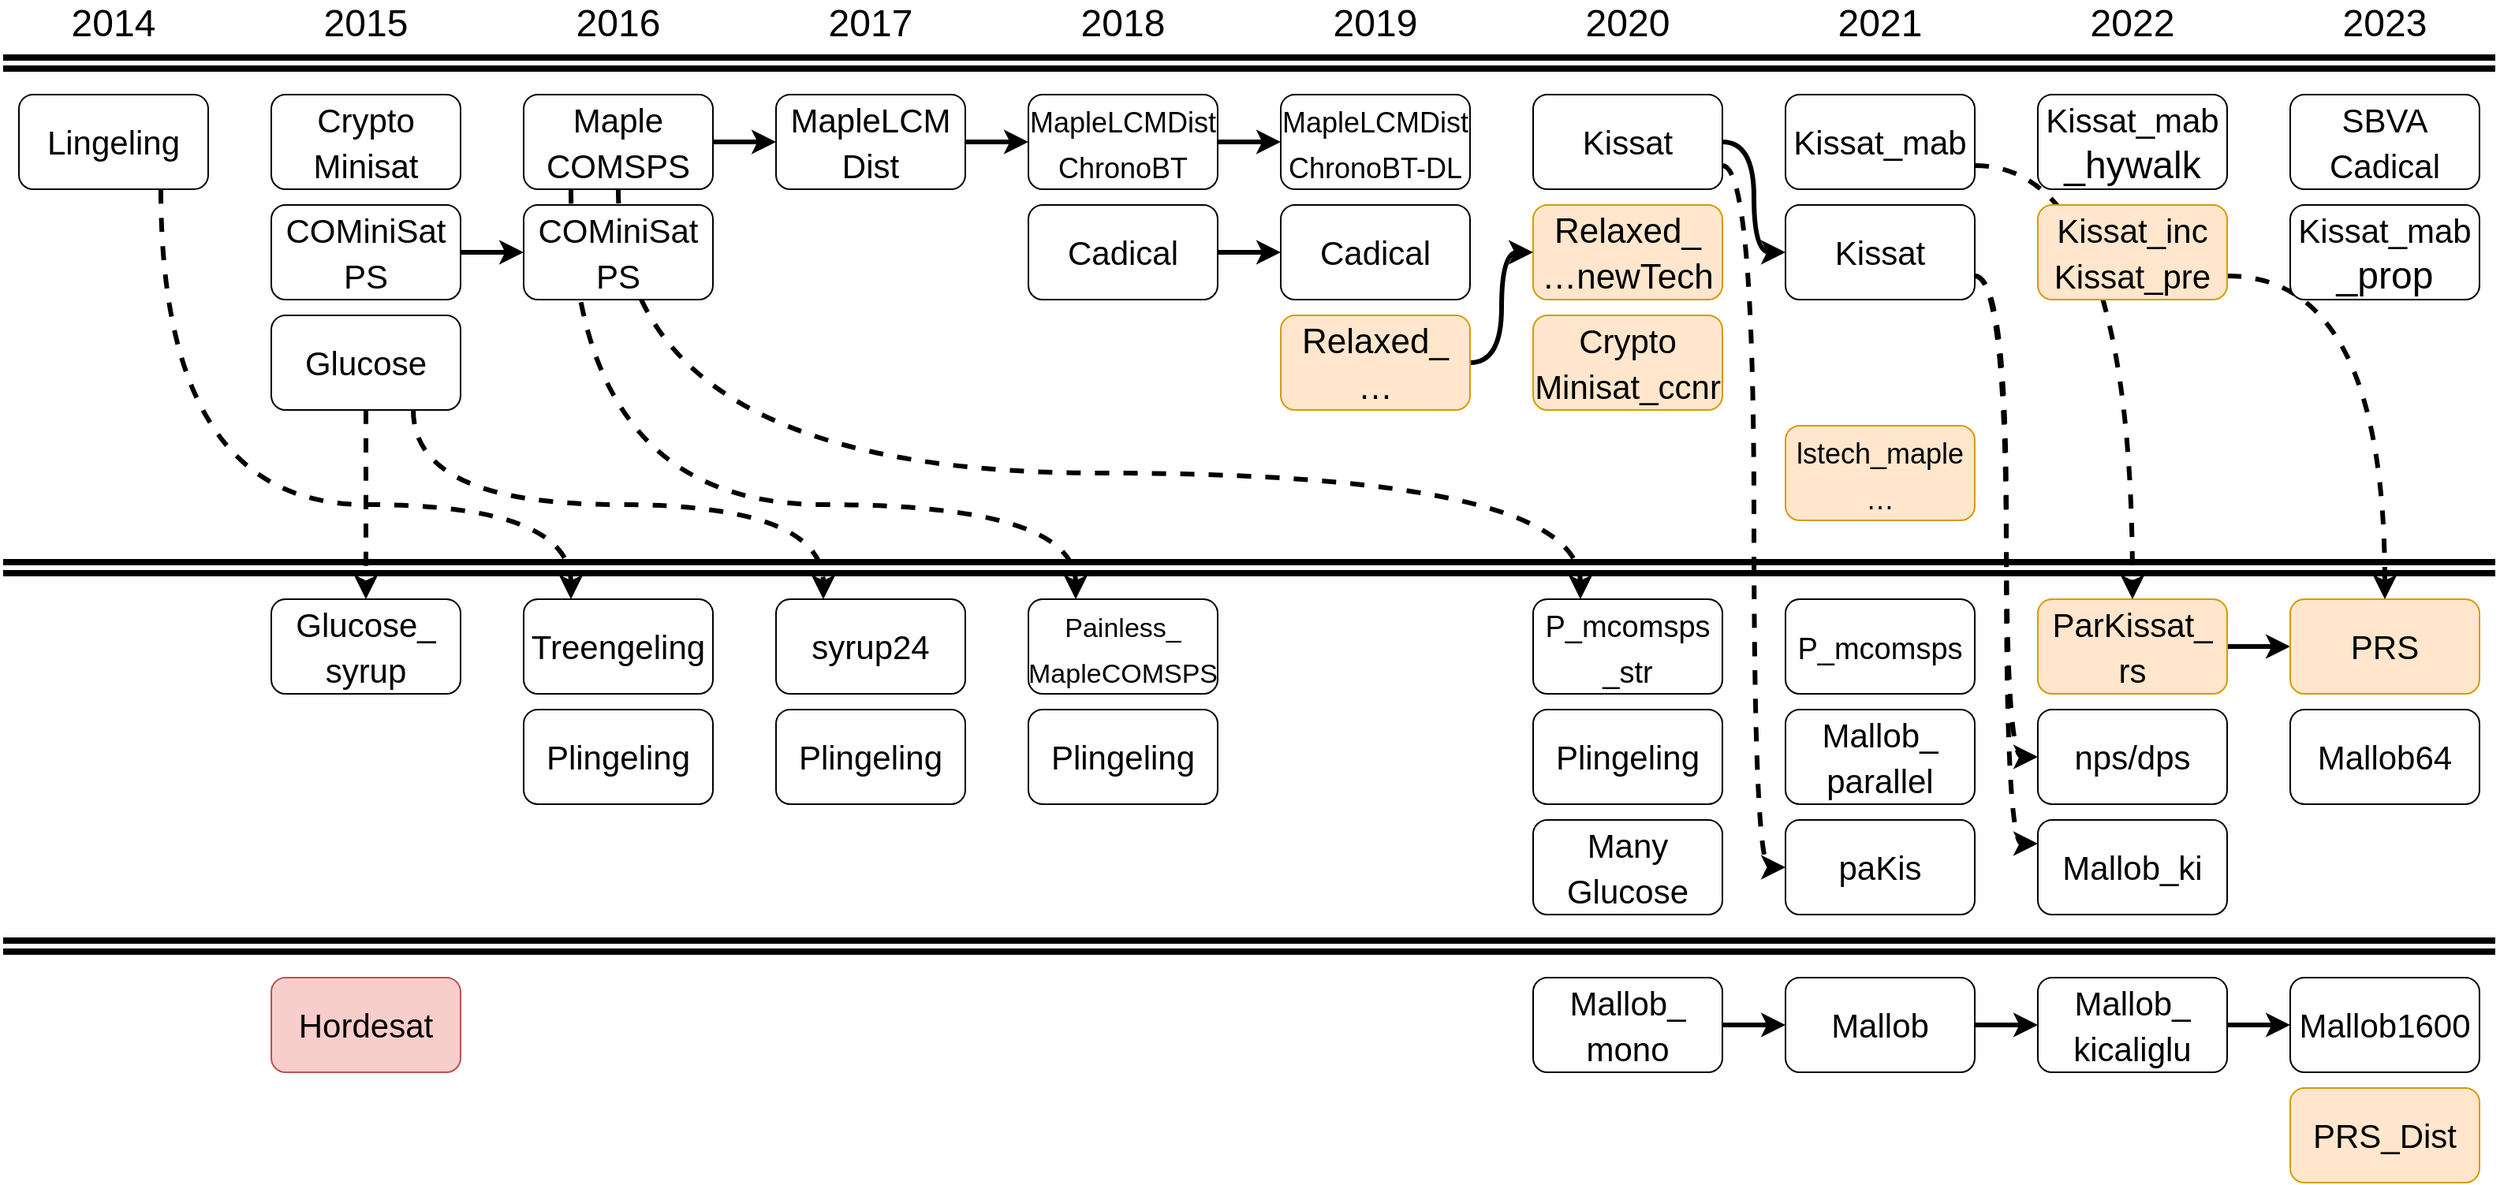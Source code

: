 <mxfile>
    <diagram id="cqxPMsaIrOBEA7aVIsnq" name="第 1 页">
        <mxGraphModel dx="1676" dy="1079" grid="1" gridSize="10" guides="1" tooltips="1" connect="1" arrows="1" fold="1" page="1" pageScale="1" pageWidth="1600" pageHeight="900" math="0" shadow="0">
            <root>
                <mxCell id="0"/>
                <mxCell id="1" parent="0"/>
                <mxCell id="4" value="&lt;font style=&quot;font-size: 24px;&quot;&gt;2023&lt;/font&gt;" style="text;html=1;strokeColor=none;fillColor=none;align=center;verticalAlign=middle;whiteSpace=wrap;rounded=0;" vertex="1" parent="1">
                    <mxGeometry x="1480" y="70" width="80" height="30" as="geometry"/>
                </mxCell>
                <mxCell id="8" value="&lt;font style=&quot;&quot;&gt;&lt;font style=&quot;font-size: 21px;&quot;&gt;Mallob1600&lt;/font&gt;&lt;br&gt;&lt;/font&gt;" style="rounded=1;whiteSpace=wrap;html=1;fontSize=24;" vertex="1" parent="1">
                    <mxGeometry x="1460" y="690" width="120" height="60" as="geometry"/>
                </mxCell>
                <mxCell id="10" value="" style="shape=link;html=1;strokeWidth=4;fontSize=24;fillColor=#000000;" edge="1" parent="1">
                    <mxGeometry width="100" relative="1" as="geometry">
                        <mxPoint x="10" y="110" as="sourcePoint"/>
                        <mxPoint x="1590" y="110" as="targetPoint"/>
                    </mxGeometry>
                </mxCell>
                <mxCell id="11" value="" style="shape=link;html=1;strokeWidth=4;fontSize=24;fillColor=#000000;" edge="1" parent="1">
                    <mxGeometry width="100" relative="1" as="geometry">
                        <mxPoint x="10" y="430" as="sourcePoint"/>
                        <mxPoint x="1590" y="430" as="targetPoint"/>
                    </mxGeometry>
                </mxCell>
                <mxCell id="12" value="" style="shape=link;html=1;strokeWidth=4;fontSize=24;fillColor=#000000;" edge="1" parent="1">
                    <mxGeometry width="100" relative="1" as="geometry">
                        <mxPoint x="10" y="670" as="sourcePoint"/>
                        <mxPoint x="1590" y="670" as="targetPoint"/>
                    </mxGeometry>
                </mxCell>
                <mxCell id="13" value="&lt;font style=&quot;&quot;&gt;&lt;font style=&quot;font-size: 21px;&quot;&gt;PRS_Dist&lt;/font&gt;&lt;br&gt;&lt;/font&gt;" style="rounded=1;whiteSpace=wrap;html=1;fontSize=24;fillColor=#ffe6cc;strokeColor=#d79b00;" vertex="1" parent="1">
                    <mxGeometry x="1460" y="760" width="120" height="60" as="geometry"/>
                </mxCell>
                <mxCell id="22" style="edgeStyle=none;html=1;exitX=1;exitY=0.5;exitDx=0;exitDy=0;entryX=0;entryY=0.5;entryDx=0;entryDy=0;strokeWidth=3;fontSize=21;fillColor=#000000;" edge="1" parent="1" source="14" target="8">
                    <mxGeometry relative="1" as="geometry"/>
                </mxCell>
                <mxCell id="14" value="&lt;font style=&quot;&quot;&gt;&lt;font style=&quot;font-size: 21px;&quot;&gt;Mallob_&lt;br&gt;kicaliglu&lt;/font&gt;&lt;br&gt;&lt;/font&gt;" style="rounded=1;whiteSpace=wrap;html=1;fontSize=24;" vertex="1" parent="1">
                    <mxGeometry x="1300" y="690" width="120" height="60" as="geometry"/>
                </mxCell>
                <mxCell id="21" style="edgeStyle=none;html=1;exitX=1;exitY=0.5;exitDx=0;exitDy=0;entryX=0;entryY=0.5;entryDx=0;entryDy=0;strokeWidth=3;fontSize=21;fillColor=#000000;" edge="1" parent="1" source="15" target="14">
                    <mxGeometry relative="1" as="geometry"/>
                </mxCell>
                <mxCell id="15" value="&lt;font style=&quot;&quot;&gt;&lt;font style=&quot;font-size: 21px;&quot;&gt;Mallob&lt;/font&gt;&lt;br&gt;&lt;/font&gt;" style="rounded=1;whiteSpace=wrap;html=1;fontSize=24;" vertex="1" parent="1">
                    <mxGeometry x="1140" y="690" width="120" height="60" as="geometry"/>
                </mxCell>
                <mxCell id="20" style="edgeStyle=none;html=1;exitX=1;exitY=0.5;exitDx=0;exitDy=0;entryX=0;entryY=0.5;entryDx=0;entryDy=0;strokeWidth=3;fontSize=21;fillColor=#000000;" edge="1" parent="1" source="16" target="15">
                    <mxGeometry relative="1" as="geometry"/>
                </mxCell>
                <mxCell id="16" value="&lt;font style=&quot;&quot;&gt;&lt;font style=&quot;font-size: 21px;&quot;&gt;Mallob_&lt;br&gt;mono&lt;/font&gt;&lt;br&gt;&lt;/font&gt;" style="rounded=1;whiteSpace=wrap;html=1;fontSize=24;" vertex="1" parent="1">
                    <mxGeometry x="980" y="690" width="120" height="60" as="geometry"/>
                </mxCell>
                <mxCell id="17" value="&lt;font style=&quot;font-size: 24px;&quot;&gt;2022&lt;/font&gt;" style="text;html=1;strokeColor=none;fillColor=none;align=center;verticalAlign=middle;whiteSpace=wrap;rounded=0;" vertex="1" parent="1">
                    <mxGeometry x="1320" y="70" width="80" height="30" as="geometry"/>
                </mxCell>
                <mxCell id="18" value="&lt;font style=&quot;font-size: 24px;&quot;&gt;2021&lt;/font&gt;" style="text;html=1;strokeColor=none;fillColor=none;align=center;verticalAlign=middle;whiteSpace=wrap;rounded=0;" vertex="1" parent="1">
                    <mxGeometry x="1160" y="70" width="80" height="30" as="geometry"/>
                </mxCell>
                <mxCell id="19" value="&lt;font style=&quot;font-size: 24px;&quot;&gt;2020&lt;/font&gt;" style="text;html=1;strokeColor=none;fillColor=none;align=center;verticalAlign=middle;whiteSpace=wrap;rounded=0;" vertex="1" parent="1">
                    <mxGeometry x="1000" y="70" width="80" height="30" as="geometry"/>
                </mxCell>
                <mxCell id="26" style="edgeStyle=none;html=1;exitX=1;exitY=0.5;exitDx=0;exitDy=0;entryX=0;entryY=0.5;entryDx=0;entryDy=0;strokeWidth=3;fontSize=21;fillColor=#000000;" edge="1" parent="1" source="23" target="24">
                    <mxGeometry relative="1" as="geometry"/>
                </mxCell>
                <mxCell id="23" value="&lt;font style=&quot;&quot;&gt;&lt;span style=&quot;font-size: 21px;&quot;&gt;ParKissat_&lt;br&gt;rs&lt;/span&gt;&lt;br&gt;&lt;/font&gt;" style="rounded=1;whiteSpace=wrap;html=1;fontSize=24;fillColor=#ffe6cc;strokeColor=#d79b00;" vertex="1" parent="1">
                    <mxGeometry x="1300" y="450" width="120" height="60" as="geometry"/>
                </mxCell>
                <mxCell id="24" value="&lt;font style=&quot;&quot;&gt;&lt;span style=&quot;font-size: 21px;&quot;&gt;PRS&lt;/span&gt;&lt;br&gt;&lt;/font&gt;" style="rounded=1;whiteSpace=wrap;html=1;fontSize=24;fillColor=#ffe6cc;strokeColor=#d79b00;" vertex="1" parent="1">
                    <mxGeometry x="1460" y="450" width="120" height="60" as="geometry"/>
                </mxCell>
                <mxCell id="25" value="&lt;font style=&quot;&quot;&gt;&lt;font style=&quot;font-size: 21px;&quot;&gt;Mallob64&lt;/font&gt;&lt;br&gt;&lt;/font&gt;" style="rounded=1;whiteSpace=wrap;html=1;fontSize=24;" vertex="1" parent="1">
                    <mxGeometry x="1460" y="520" width="120" height="60" as="geometry"/>
                </mxCell>
                <mxCell id="107" style="edgeStyle=orthogonalEdgeStyle;curved=1;html=1;exitX=1;exitY=0.75;exitDx=0;exitDy=0;entryX=0;entryY=0.5;entryDx=0;entryDy=0;dashed=1;strokeWidth=3;fontFamily=Helvetica;fontSize=19;fillColor=#000000;" edge="1" parent="1" source="28" target="106">
                    <mxGeometry relative="1" as="geometry"/>
                </mxCell>
                <mxCell id="113" style="edgeStyle=orthogonalEdgeStyle;curved=1;html=1;exitX=1;exitY=0.5;exitDx=0;exitDy=0;entryX=0;entryY=0.5;entryDx=0;entryDy=0;strokeWidth=3;fontFamily=Helvetica;fontSize=21;fillColor=#000000;" edge="1" parent="1" source="28" target="97">
                    <mxGeometry relative="1" as="geometry"/>
                </mxCell>
                <mxCell id="28" value="&lt;font style=&quot;&quot;&gt;&lt;span style=&quot;font-size: 21px;&quot;&gt;Kissat&lt;/span&gt;&lt;br&gt;&lt;/font&gt;" style="rounded=1;whiteSpace=wrap;html=1;fontSize=24;" vertex="1" parent="1">
                    <mxGeometry x="980" y="130" width="120" height="60" as="geometry"/>
                </mxCell>
                <mxCell id="105" style="edgeStyle=orthogonalEdgeStyle;curved=1;html=1;exitX=1;exitY=0.75;exitDx=0;exitDy=0;entryX=0.5;entryY=0;entryDx=0;entryDy=0;dashed=1;strokeWidth=3;fontFamily=Helvetica;fontSize=19;fillColor=#000000;" edge="1" parent="1" source="29" target="23">
                    <mxGeometry relative="1" as="geometry"/>
                </mxCell>
                <mxCell id="29" value="&lt;font style=&quot;&quot;&gt;&lt;span style=&quot;font-size: 21px;&quot;&gt;Kissat_mab&lt;/span&gt;&lt;br&gt;&lt;/font&gt;" style="rounded=1;whiteSpace=wrap;html=1;fontSize=24;" vertex="1" parent="1">
                    <mxGeometry x="1140" y="130" width="120" height="60" as="geometry"/>
                </mxCell>
                <mxCell id="96" style="edgeStyle=orthogonalEdgeStyle;curved=1;html=1;exitX=1;exitY=0.75;exitDx=0;exitDy=0;entryX=0.5;entryY=0;entryDx=0;entryDy=0;dashed=1;strokeWidth=3;fontFamily=Helvetica;fontSize=17;fillColor=#000000;" edge="1" parent="1" source="30" target="24">
                    <mxGeometry relative="1" as="geometry"/>
                </mxCell>
                <mxCell id="30" value="&lt;font style=&quot;font-size: 21px;&quot;&gt;&lt;span style=&quot;&quot;&gt;Kissat_inc&lt;br&gt;&lt;/span&gt;Kissat_pre&lt;br&gt;&lt;/font&gt;" style="rounded=1;whiteSpace=wrap;html=1;fontSize=24;fillColor=#ffe6cc;strokeColor=#d79b00;" vertex="1" parent="1">
                    <mxGeometry x="1300" y="200" width="120" height="60" as="geometry"/>
                </mxCell>
                <mxCell id="32" value="&lt;font style=&quot;&quot;&gt;&lt;font style=&quot;font-size: 22px;&quot;&gt;Relaxed_&lt;br&gt;…newTech&lt;/font&gt;&lt;br&gt;&lt;/font&gt;" style="rounded=1;whiteSpace=wrap;html=1;fontSize=24;fontFamily=Helvetica;fillColor=#ffe6cc;strokeColor=#d79b00;" vertex="1" parent="1">
                    <mxGeometry x="980" y="200" width="120" height="60" as="geometry"/>
                </mxCell>
                <mxCell id="37" value="&lt;font style=&quot;font-size: 18px;&quot;&gt;MapleLCMDist&lt;br&gt;ChronoBT-DL&lt;br&gt;&lt;/font&gt;" style="rounded=1;whiteSpace=wrap;html=1;fontSize=24;" vertex="1" parent="1">
                    <mxGeometry x="820" y="130" width="120" height="60" as="geometry"/>
                </mxCell>
                <mxCell id="80" style="edgeStyle=orthogonalEdgeStyle;curved=1;html=1;exitX=1;exitY=0.5;exitDx=0;exitDy=0;entryX=0;entryY=0.5;entryDx=0;entryDy=0;strokeWidth=3;fontFamily=Helvetica;fontSize=18;fillColor=#000000;" edge="1" parent="1" source="38" target="37">
                    <mxGeometry relative="1" as="geometry"/>
                </mxCell>
                <mxCell id="38" value="&lt;font style=&quot;font-size: 18px;&quot;&gt;MapleLCMDist&lt;br style=&quot;border-color: var(--border-color);&quot;&gt;ChronoBT&lt;br&gt;&lt;/font&gt;" style="rounded=1;whiteSpace=wrap;html=1;fontSize=24;" vertex="1" parent="1">
                    <mxGeometry x="660" y="130" width="120" height="60" as="geometry"/>
                </mxCell>
                <mxCell id="39" value="&lt;font style=&quot;font-size: 24px;&quot;&gt;2019&lt;/font&gt;" style="text;html=1;strokeColor=none;fillColor=none;align=center;verticalAlign=middle;whiteSpace=wrap;rounded=0;" vertex="1" parent="1">
                    <mxGeometry x="840" y="70" width="80" height="30" as="geometry"/>
                </mxCell>
                <mxCell id="40" value="&lt;font style=&quot;font-size: 24px;&quot;&gt;2018&lt;/font&gt;" style="text;html=1;strokeColor=none;fillColor=none;align=center;verticalAlign=middle;whiteSpace=wrap;rounded=0;" vertex="1" parent="1">
                    <mxGeometry x="680" y="70" width="80" height="30" as="geometry"/>
                </mxCell>
                <mxCell id="41" value="&lt;font style=&quot;font-size: 24px;&quot;&gt;2017&lt;/font&gt;" style="text;html=1;strokeColor=none;fillColor=none;align=center;verticalAlign=middle;whiteSpace=wrap;rounded=0;" vertex="1" parent="1">
                    <mxGeometry x="520" y="70" width="80" height="30" as="geometry"/>
                </mxCell>
                <mxCell id="79" style="edgeStyle=orthogonalEdgeStyle;curved=1;html=1;exitX=1;exitY=0.5;exitDx=0;exitDy=0;entryX=0;entryY=0.5;entryDx=0;entryDy=0;strokeWidth=3;fontFamily=Helvetica;fontSize=18;fillColor=#000000;" edge="1" parent="1" source="42" target="38">
                    <mxGeometry relative="1" as="geometry"/>
                </mxCell>
                <mxCell id="42" value="&lt;font style=&quot;font-size: 21px;&quot;&gt;MapleLCM&lt;br&gt;Dist&lt;br&gt;&lt;/font&gt;" style="rounded=1;whiteSpace=wrap;html=1;fontSize=24;" vertex="1" parent="1">
                    <mxGeometry x="500" y="130" width="120" height="60" as="geometry"/>
                </mxCell>
                <mxCell id="43" value="&lt;font style=&quot;font-size: 24px;&quot;&gt;2016&lt;/font&gt;" style="text;html=1;strokeColor=none;fillColor=none;align=center;verticalAlign=middle;whiteSpace=wrap;rounded=0;" vertex="1" parent="1">
                    <mxGeometry x="360" y="70" width="80" height="30" as="geometry"/>
                </mxCell>
                <mxCell id="78" style="edgeStyle=orthogonalEdgeStyle;curved=1;html=1;exitX=1;exitY=0.5;exitDx=0;exitDy=0;entryX=0;entryY=0.5;entryDx=0;entryDy=0;strokeWidth=3;fontFamily=Helvetica;fontSize=18;fillColor=#000000;" edge="1" parent="1" source="44" target="42">
                    <mxGeometry relative="1" as="geometry"/>
                </mxCell>
                <mxCell id="92" style="edgeStyle=orthogonalEdgeStyle;curved=1;html=1;exitX=0.25;exitY=1;exitDx=0;exitDy=0;entryX=0.25;entryY=0;entryDx=0;entryDy=0;dashed=1;strokeWidth=3;fontFamily=Helvetica;fontSize=17;fillColor=#000000;" edge="1" parent="1" source="44" target="59">
                    <mxGeometry relative="1" as="geometry">
                        <Array as="points">
                            <mxPoint x="370" y="390"/>
                            <mxPoint x="690" y="390"/>
                        </Array>
                    </mxGeometry>
                </mxCell>
                <mxCell id="94" style="edgeStyle=orthogonalEdgeStyle;curved=1;html=1;exitX=0.5;exitY=1;exitDx=0;exitDy=0;entryX=0.25;entryY=0;entryDx=0;entryDy=0;dashed=1;strokeWidth=3;fontFamily=Helvetica;fontSize=17;fillColor=#000000;" edge="1" parent="1" source="44" target="70">
                    <mxGeometry relative="1" as="geometry">
                        <Array as="points">
                            <mxPoint x="400" y="370"/>
                            <mxPoint x="1010" y="370"/>
                        </Array>
                    </mxGeometry>
                </mxCell>
                <mxCell id="44" value="&lt;font style=&quot;font-size: 21px;&quot;&gt;Maple&lt;br&gt;COMSPS&lt;br&gt;&lt;/font&gt;" style="rounded=1;whiteSpace=wrap;html=1;fontSize=24;" vertex="1" parent="1">
                    <mxGeometry x="340" y="130" width="120" height="60" as="geometry"/>
                </mxCell>
                <mxCell id="45" value="&lt;font style=&quot;font-size: 24px;&quot;&gt;2015&lt;/font&gt;" style="text;html=1;strokeColor=none;fillColor=none;align=center;verticalAlign=middle;whiteSpace=wrap;rounded=0;" vertex="1" parent="1">
                    <mxGeometry x="200" y="70" width="80" height="30" as="geometry"/>
                </mxCell>
                <mxCell id="46" value="&lt;font style=&quot;font-size: 21px;&quot;&gt;Crypto&lt;br&gt;Minisat&lt;br&gt;&lt;/font&gt;" style="rounded=1;whiteSpace=wrap;html=1;fontSize=24;" vertex="1" parent="1">
                    <mxGeometry x="180" y="130" width="120" height="60" as="geometry"/>
                </mxCell>
                <mxCell id="83" style="edgeStyle=orthogonalEdgeStyle;curved=1;html=1;exitX=1;exitY=0.5;exitDx=0;exitDy=0;entryX=0;entryY=0.5;entryDx=0;entryDy=0;strokeWidth=3;fontFamily=Helvetica;fontSize=18;fillColor=#000000;" edge="1" parent="1" source="47" target="64">
                    <mxGeometry relative="1" as="geometry"/>
                </mxCell>
                <mxCell id="47" value="&lt;font style=&quot;font-size: 21px;&quot;&gt;COMiniSat&lt;br&gt;PS&lt;br&gt;&lt;/font&gt;" style="rounded=1;whiteSpace=wrap;html=1;fontSize=24;" vertex="1" parent="1">
                    <mxGeometry x="180" y="200" width="120" height="60" as="geometry"/>
                </mxCell>
                <mxCell id="84" style="edgeStyle=orthogonalEdgeStyle;curved=1;html=1;exitX=0.75;exitY=1;exitDx=0;exitDy=0;entryX=0.25;entryY=0;entryDx=0;entryDy=0;strokeWidth=3;fontFamily=Helvetica;fontSize=18;fillColor=#000000;dashed=1;" edge="1" parent="1" source="48" target="65">
                    <mxGeometry relative="1" as="geometry"/>
                </mxCell>
                <mxCell id="88" style="edgeStyle=orthogonalEdgeStyle;curved=1;html=1;exitX=0.5;exitY=1;exitDx=0;exitDy=0;entryX=0.5;entryY=0;entryDx=0;entryDy=0;dashed=1;strokeWidth=3;fontFamily=Helvetica;fontSize=17;fillColor=#000000;" edge="1" parent="1" source="48" target="49">
                    <mxGeometry relative="1" as="geometry"/>
                </mxCell>
                <mxCell id="48" value="&lt;font style=&quot;font-size: 21px;&quot;&gt;Glucose&lt;br&gt;&lt;/font&gt;" style="rounded=1;whiteSpace=wrap;html=1;fontSize=24;" vertex="1" parent="1">
                    <mxGeometry x="180" y="270" width="120" height="60" as="geometry"/>
                </mxCell>
                <mxCell id="49" value="&lt;font style=&quot;font-size: 21px;&quot;&gt;Glucose_&lt;br&gt;syrup&lt;br&gt;&lt;/font&gt;" style="rounded=1;whiteSpace=wrap;html=1;fontSize=24;" vertex="1" parent="1">
                    <mxGeometry x="180" y="450" width="120" height="60" as="geometry"/>
                </mxCell>
                <mxCell id="50" value="&lt;font style=&quot;font-size: 21px;&quot;&gt;Treengeling&lt;br&gt;&lt;/font&gt;" style="rounded=1;whiteSpace=wrap;html=1;fontSize=24;" vertex="1" parent="1">
                    <mxGeometry x="340" y="450" width="120" height="60" as="geometry"/>
                </mxCell>
                <mxCell id="51" value="&lt;font style=&quot;font-size: 21px;&quot;&gt;Hordesat&lt;br&gt;&lt;/font&gt;" style="rounded=1;whiteSpace=wrap;html=1;fontSize=24;fillColor=#f8cecc;strokeColor=#b85450;" vertex="1" parent="1">
                    <mxGeometry x="180" y="690" width="120" height="60" as="geometry"/>
                </mxCell>
                <mxCell id="52" value="&lt;font style=&quot;font-size: 24px;&quot;&gt;2014&lt;/font&gt;" style="text;html=1;strokeColor=none;fillColor=none;align=center;verticalAlign=middle;whiteSpace=wrap;rounded=0;" vertex="1" parent="1">
                    <mxGeometry x="40" y="70" width="80" height="30" as="geometry"/>
                </mxCell>
                <mxCell id="85" style="edgeStyle=orthogonalEdgeStyle;curved=1;html=1;exitX=0.75;exitY=1;exitDx=0;exitDy=0;entryX=0.25;entryY=0;entryDx=0;entryDy=0;strokeWidth=3;fontFamily=Helvetica;fontSize=18;fillColor=#000000;dashed=1;" edge="1" parent="1" source="53" target="50">
                    <mxGeometry relative="1" as="geometry">
                        <Array as="points">
                            <mxPoint x="110" y="390"/>
                            <mxPoint x="370" y="390"/>
                        </Array>
                    </mxGeometry>
                </mxCell>
                <mxCell id="53" value="&lt;font style=&quot;font-size: 21px;&quot;&gt;Lingeling&lt;br&gt;&lt;/font&gt;" style="rounded=1;whiteSpace=wrap;html=1;fontSize=24;" vertex="1" parent="1">
                    <mxGeometry x="20" y="130" width="120" height="60" as="geometry"/>
                </mxCell>
                <mxCell id="59" value="&lt;font style=&quot;font-size: 17px;&quot;&gt;Painless_&lt;br&gt;MapleCOMSPS&lt;br&gt;&lt;/font&gt;" style="rounded=1;whiteSpace=wrap;html=1;fontSize=24;" vertex="1" parent="1">
                    <mxGeometry x="660" y="450" width="120" height="60" as="geometry"/>
                </mxCell>
                <mxCell id="76" style="edgeStyle=orthogonalEdgeStyle;curved=1;html=1;exitX=1;exitY=0.5;exitDx=0;exitDy=0;entryX=0;entryY=0.5;entryDx=0;entryDy=0;strokeWidth=3;fontFamily=Helvetica;fontSize=18;fillColor=#000000;" edge="1" parent="1" source="60" target="66">
                    <mxGeometry relative="1" as="geometry"/>
                </mxCell>
                <mxCell id="60" value="&lt;font style=&quot;font-size: 21px;&quot;&gt;Cadical&lt;br&gt;&lt;/font&gt;" style="rounded=1;whiteSpace=wrap;html=1;fontSize=24;" vertex="1" parent="1">
                    <mxGeometry x="660" y="200" width="120" height="60" as="geometry"/>
                </mxCell>
                <mxCell id="61" value="&lt;font style=&quot;font-size: 21px;&quot;&gt;Plingeling&lt;br&gt;&lt;/font&gt;" style="rounded=1;whiteSpace=wrap;html=1;fontSize=24;" vertex="1" parent="1">
                    <mxGeometry x="660" y="520" width="120" height="60" as="geometry"/>
                </mxCell>
                <mxCell id="62" value="&lt;font style=&quot;font-size: 21px;&quot;&gt;Plingeling&lt;br&gt;&lt;/font&gt;" style="rounded=1;whiteSpace=wrap;html=1;fontSize=24;" vertex="1" parent="1">
                    <mxGeometry x="500" y="520" width="120" height="60" as="geometry"/>
                </mxCell>
                <mxCell id="63" value="&lt;font style=&quot;font-size: 21px;&quot;&gt;Plingeling&lt;br&gt;&lt;/font&gt;" style="rounded=1;whiteSpace=wrap;html=1;fontSize=24;" vertex="1" parent="1">
                    <mxGeometry x="340" y="520" width="120" height="60" as="geometry"/>
                </mxCell>
                <mxCell id="64" value="&lt;font style=&quot;font-size: 21px;&quot;&gt;COMiniSat&lt;br&gt;PS&lt;br&gt;&lt;/font&gt;" style="rounded=1;whiteSpace=wrap;html=1;fontSize=24;" vertex="1" parent="1">
                    <mxGeometry x="340" y="200" width="120" height="60" as="geometry"/>
                </mxCell>
                <mxCell id="65" value="&lt;font style=&quot;font-size: 21px;&quot;&gt;syrup24&lt;br&gt;&lt;/font&gt;" style="rounded=1;whiteSpace=wrap;html=1;fontSize=24;" vertex="1" parent="1">
                    <mxGeometry x="500" y="450" width="120" height="60" as="geometry"/>
                </mxCell>
                <mxCell id="66" value="&lt;font style=&quot;font-size: 21px;&quot;&gt;Cadical&lt;br&gt;&lt;/font&gt;" style="rounded=1;whiteSpace=wrap;html=1;fontSize=24;" vertex="1" parent="1">
                    <mxGeometry x="820" y="200" width="120" height="60" as="geometry"/>
                </mxCell>
                <mxCell id="82" style="edgeStyle=orthogonalEdgeStyle;curved=1;html=1;exitX=1;exitY=0.5;exitDx=0;exitDy=0;entryX=0;entryY=0.5;entryDx=0;entryDy=0;strokeWidth=3;fontFamily=Helvetica;fontSize=18;fillColor=#000000;" edge="1" parent="1" source="67" target="32">
                    <mxGeometry relative="1" as="geometry"/>
                </mxCell>
                <mxCell id="67" value="&lt;font style=&quot;&quot;&gt;&lt;font style=&quot;font-size: 22px;&quot;&gt;Relaxed_&lt;br&gt;…&lt;/font&gt;&lt;br&gt;&lt;/font&gt;" style="rounded=1;whiteSpace=wrap;html=1;fontSize=24;fontFamily=Helvetica;fillColor=#ffe6cc;strokeColor=#d79b00;" vertex="1" parent="1">
                    <mxGeometry x="820" y="270" width="120" height="60" as="geometry"/>
                </mxCell>
                <mxCell id="68" value="&lt;font style=&quot;&quot;&gt;&lt;span style=&quot;font-size: 21px;&quot;&gt;Crypto&lt;br&gt;&lt;/span&gt;&lt;span style=&quot;font-size: 21px;&quot;&gt;Minisat_ccnr&lt;/span&gt;&lt;br&gt;&lt;/font&gt;" style="rounded=1;whiteSpace=wrap;html=1;fontSize=24;fontFamily=Helvetica;fillColor=#ffe6cc;strokeColor=#d79b00;" vertex="1" parent="1">
                    <mxGeometry x="980" y="270" width="120" height="60" as="geometry"/>
                </mxCell>
                <mxCell id="69" value="&lt;font style=&quot;font-size: 21px;&quot;&gt;Plingeling&lt;br&gt;&lt;/font&gt;" style="rounded=1;whiteSpace=wrap;html=1;fontSize=24;" vertex="1" parent="1">
                    <mxGeometry x="980" y="520" width="120" height="60" as="geometry"/>
                </mxCell>
                <mxCell id="70" value="&lt;font style=&quot;font-size: 19px;&quot;&gt;P_mcomsps&lt;br&gt;_str&lt;br&gt;&lt;/font&gt;" style="rounded=1;whiteSpace=wrap;html=1;fontSize=24;" vertex="1" parent="1">
                    <mxGeometry x="980" y="450" width="120" height="60" as="geometry"/>
                </mxCell>
                <mxCell id="103" style="edgeStyle=orthogonalEdgeStyle;curved=1;html=1;exitX=1;exitY=0.75;exitDx=0;exitDy=0;entryX=0;entryY=0.25;entryDx=0;entryDy=0;dashed=1;strokeWidth=3;fontFamily=Helvetica;fontSize=19;fillColor=#000000;" edge="1" parent="1" source="97" target="102">
                    <mxGeometry relative="1" as="geometry"/>
                </mxCell>
                <mxCell id="104" style="edgeStyle=orthogonalEdgeStyle;curved=1;html=1;exitX=1;exitY=0.75;exitDx=0;exitDy=0;entryX=0;entryY=0.5;entryDx=0;entryDy=0;dashed=1;strokeWidth=3;fontFamily=Helvetica;fontSize=19;fillColor=#000000;" edge="1" parent="1" source="97" target="101">
                    <mxGeometry relative="1" as="geometry"/>
                </mxCell>
                <mxCell id="97" value="&lt;font style=&quot;&quot;&gt;&lt;span style=&quot;font-size: 21px;&quot;&gt;Kissat&lt;/span&gt;&lt;br&gt;&lt;/font&gt;" style="rounded=1;whiteSpace=wrap;html=1;fontSize=24;" vertex="1" parent="1">
                    <mxGeometry x="1140" y="200" width="120" height="60" as="geometry"/>
                </mxCell>
                <mxCell id="99" value="&lt;font style=&quot;font-size: 19px;&quot;&gt;P_mcomsps&lt;br&gt;&lt;/font&gt;" style="rounded=1;whiteSpace=wrap;html=1;fontSize=24;" vertex="1" parent="1">
                    <mxGeometry x="1140" y="450" width="120" height="60" as="geometry"/>
                </mxCell>
                <mxCell id="100" value="&lt;font style=&quot;&quot;&gt;&lt;font style=&quot;font-size: 21px;&quot;&gt;Mallob_&lt;br&gt;parallel&lt;/font&gt;&lt;br&gt;&lt;/font&gt;" style="rounded=1;whiteSpace=wrap;html=1;fontSize=24;" vertex="1" parent="1">
                    <mxGeometry x="1140" y="520" width="120" height="60" as="geometry"/>
                </mxCell>
                <mxCell id="101" value="&lt;font style=&quot;&quot;&gt;&lt;span style=&quot;font-size: 21px;&quot;&gt;nps/dps&lt;/span&gt;&lt;br&gt;&lt;/font&gt;" style="rounded=1;whiteSpace=wrap;html=1;fontSize=24;" vertex="1" parent="1">
                    <mxGeometry x="1300" y="520" width="120" height="60" as="geometry"/>
                </mxCell>
                <mxCell id="102" value="&lt;font style=&quot;&quot;&gt;&lt;font style=&quot;font-size: 21px;&quot;&gt;Mallob_ki&lt;/font&gt;&lt;br&gt;&lt;/font&gt;" style="rounded=1;whiteSpace=wrap;html=1;fontSize=24;" vertex="1" parent="1">
                    <mxGeometry x="1300" y="590" width="120" height="60" as="geometry"/>
                </mxCell>
                <mxCell id="106" value="&lt;font style=&quot;&quot;&gt;&lt;span style=&quot;font-size: 21px;&quot;&gt;paKis&lt;/span&gt;&lt;br&gt;&lt;/font&gt;" style="rounded=1;whiteSpace=wrap;html=1;fontSize=24;" vertex="1" parent="1">
                    <mxGeometry x="1140" y="590" width="120" height="60" as="geometry"/>
                </mxCell>
                <mxCell id="108" value="&lt;font style=&quot;font-size: 21px;&quot;&gt;Many&lt;br&gt;Glucose&lt;br&gt;&lt;/font&gt;" style="rounded=1;whiteSpace=wrap;html=1;fontSize=24;" vertex="1" parent="1">
                    <mxGeometry x="980" y="590" width="120" height="60" as="geometry"/>
                </mxCell>
                <mxCell id="109" value="&lt;font style=&quot;font-size: 18px;&quot;&gt;&lt;span style=&quot;&quot;&gt;lstech_maple&lt;br&gt;…&lt;br&gt;&lt;/span&gt;&lt;/font&gt;" style="rounded=1;whiteSpace=wrap;html=1;fontSize=24;fillColor=#ffe6cc;strokeColor=#d79b00;" vertex="1" parent="1">
                    <mxGeometry x="1140" y="340" width="120" height="60" as="geometry"/>
                </mxCell>
                <mxCell id="110" value="&lt;font style=&quot;&quot;&gt;&lt;span style=&quot;font-size: 21px;&quot;&gt;Kissat_mab&lt;br&gt;&lt;/span&gt;_hywalk&lt;br&gt;&lt;/font&gt;" style="rounded=1;whiteSpace=wrap;html=1;fontSize=24;" vertex="1" parent="1">
                    <mxGeometry x="1300" y="130" width="120" height="60" as="geometry"/>
                </mxCell>
                <mxCell id="111" value="&lt;font style=&quot;font-size: 21px;&quot;&gt;&lt;span style=&quot;&quot;&gt;SBVA&lt;br&gt;&lt;/span&gt;Cadical&lt;br&gt;&lt;/font&gt;" style="rounded=1;whiteSpace=wrap;html=1;fontSize=24;" vertex="1" parent="1">
                    <mxGeometry x="1460" y="130" width="120" height="60" as="geometry"/>
                </mxCell>
                <mxCell id="112" value="&lt;font style=&quot;&quot;&gt;&lt;span style=&quot;font-size: 21px;&quot;&gt;Kissat_mab&lt;br&gt;&lt;/span&gt;_prop&lt;br&gt;&lt;/font&gt;" style="rounded=1;whiteSpace=wrap;html=1;fontSize=24;" vertex="1" parent="1">
                    <mxGeometry x="1460" y="200" width="120" height="60" as="geometry"/>
                </mxCell>
            </root>
        </mxGraphModel>
    </diagram>
</mxfile>